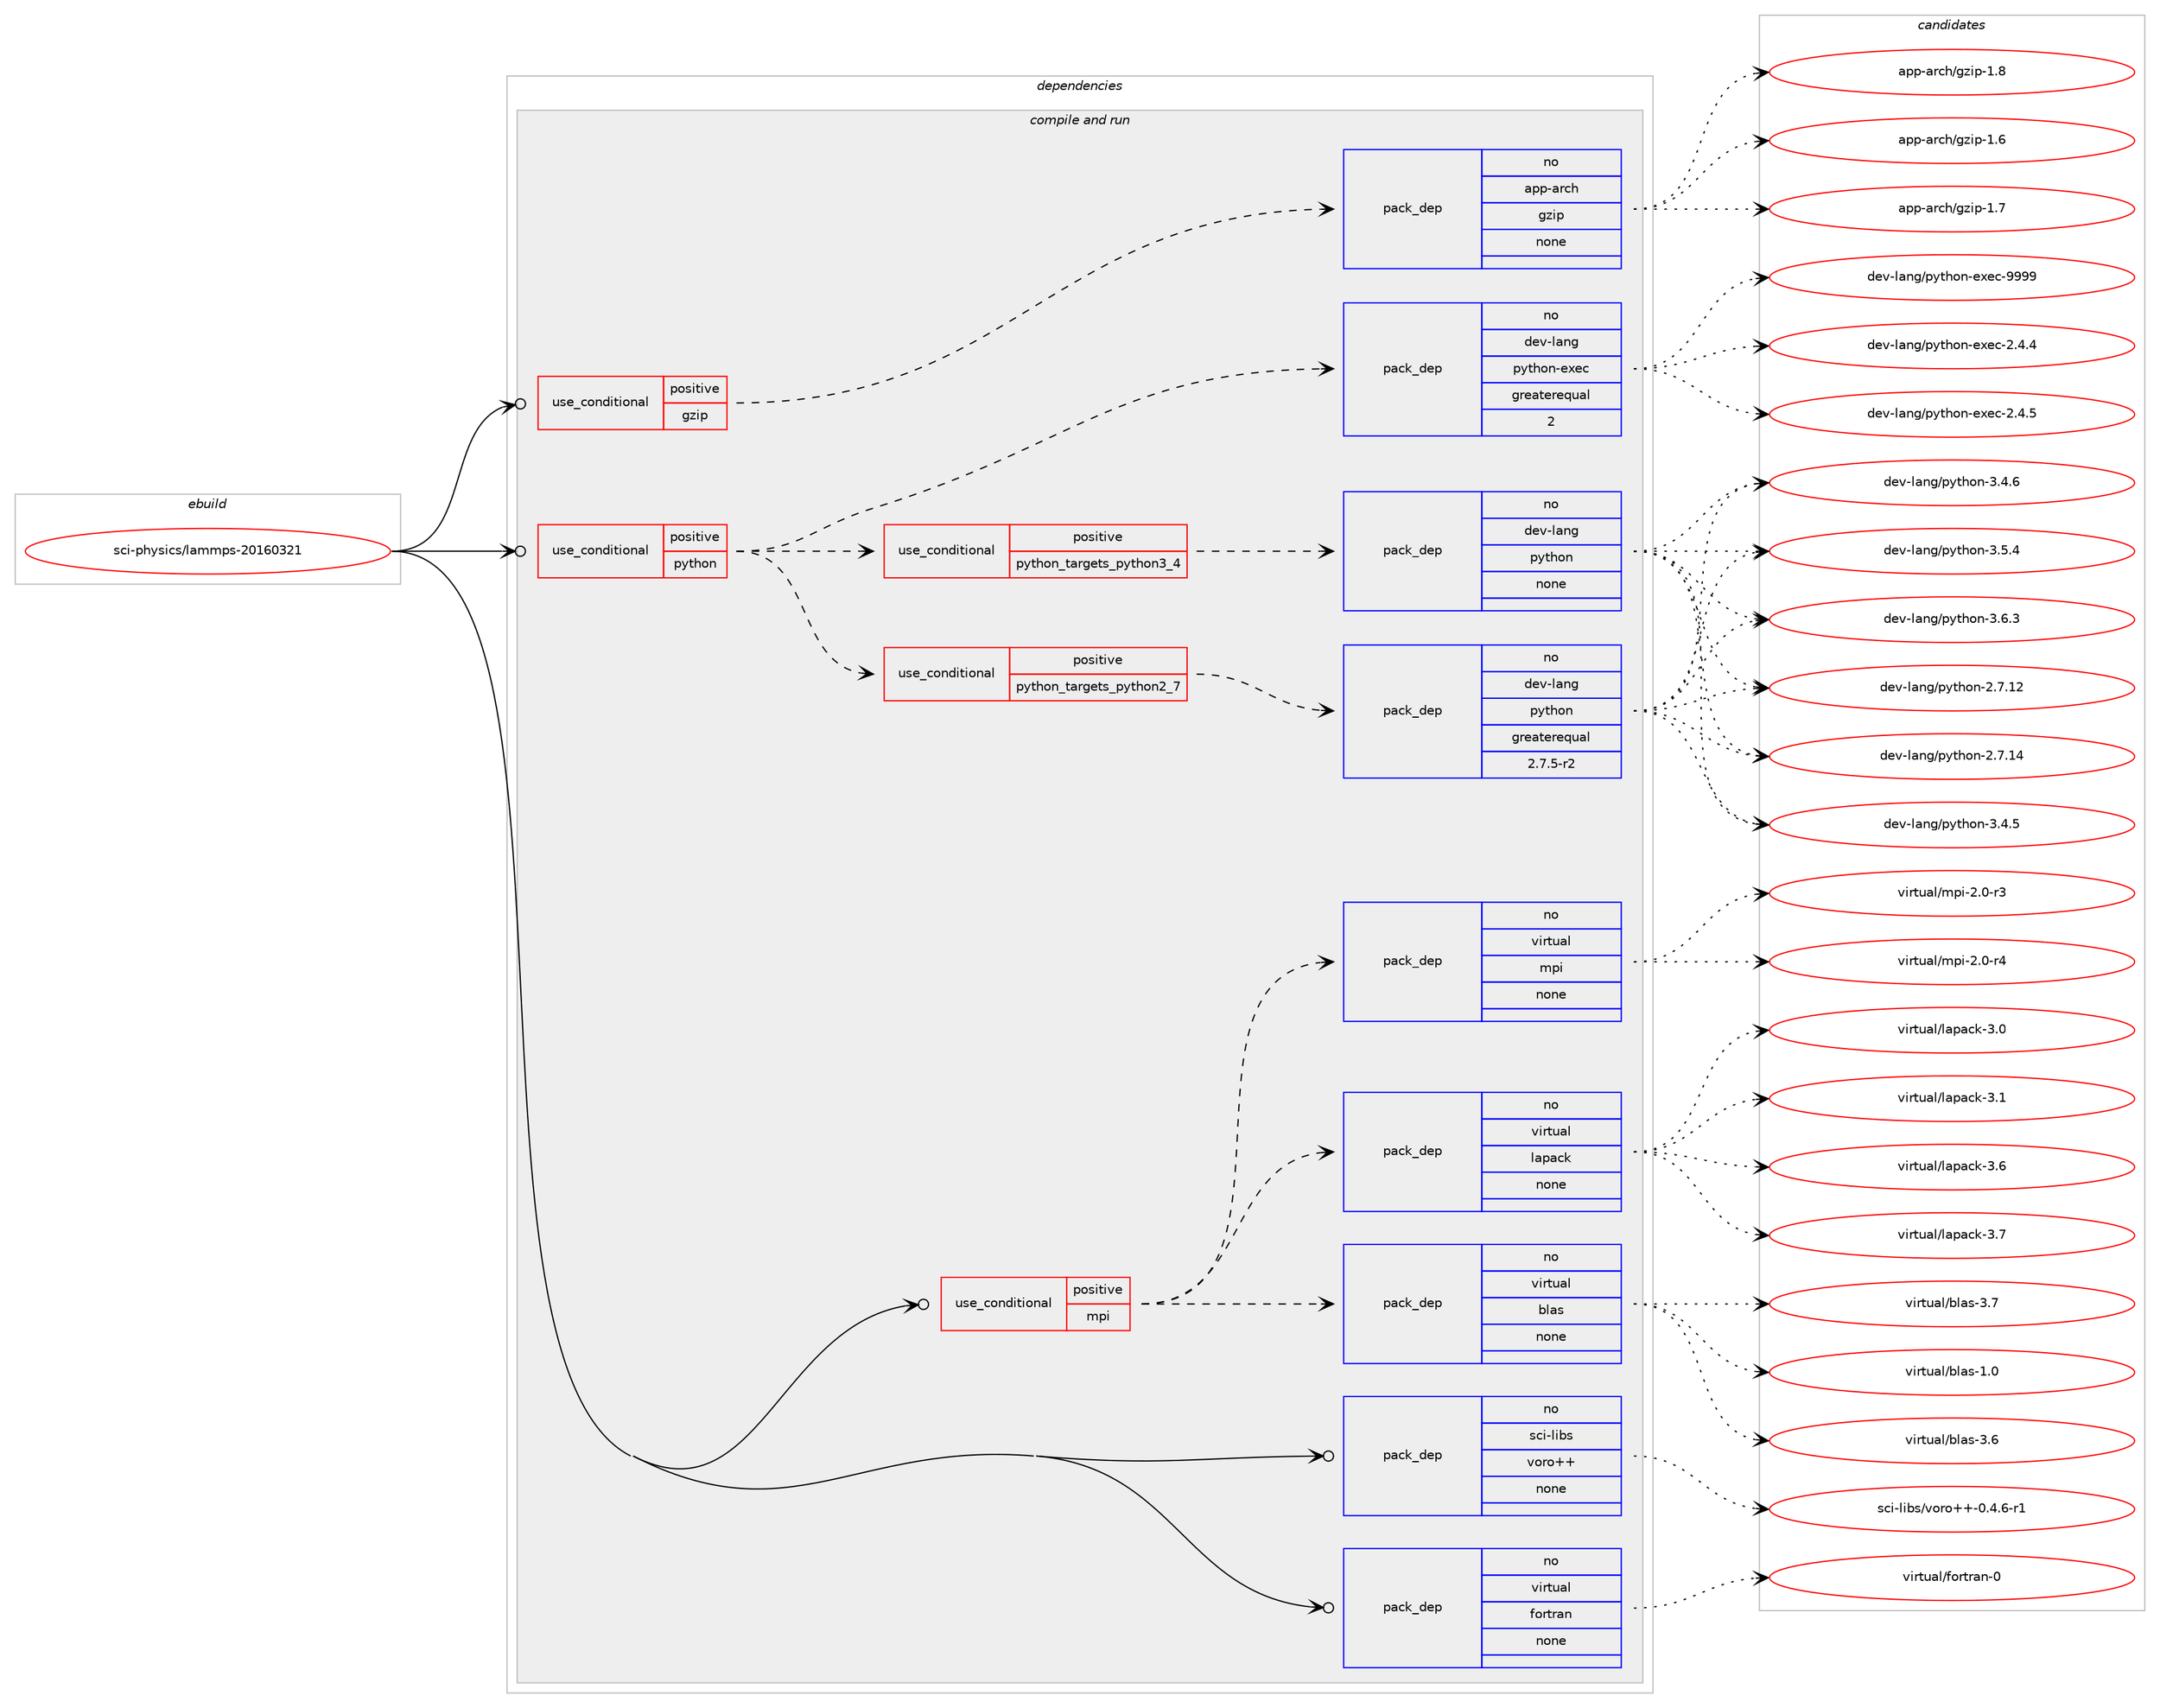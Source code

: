 digraph prolog {

# *************
# Graph options
# *************

newrank=true;
concentrate=true;
compound=true;
graph [rankdir=LR,fontname=Helvetica,fontsize=10,ranksep=1.5];#, ranksep=2.5, nodesep=0.2];
edge  [arrowhead=vee];
node  [fontname=Helvetica,fontsize=10];

# **********
# The ebuild
# **********

subgraph cluster_leftcol {
color=gray;
rank=same;
label=<<i>ebuild</i>>;
id [label="sci-physics/lammps-20160321", color=red, width=4, href="../sci-physics/lammps-20160321.svg"];
}

# ****************
# The dependencies
# ****************

subgraph cluster_midcol {
color=gray;
label=<<i>dependencies</i>>;
subgraph cluster_compile {
fillcolor="#eeeeee";
style=filled;
label=<<i>compile</i>>;
}
subgraph cluster_compileandrun {
fillcolor="#eeeeee";
style=filled;
label=<<i>compile and run</i>>;
subgraph cond111989 {
dependency458044 [label=<<TABLE BORDER="0" CELLBORDER="1" CELLSPACING="0" CELLPADDING="4"><TR><TD ROWSPAN="3" CELLPADDING="10">use_conditional</TD></TR><TR><TD>positive</TD></TR><TR><TD>gzip</TD></TR></TABLE>>, shape=none, color=red];
subgraph pack338037 {
dependency458045 [label=<<TABLE BORDER="0" CELLBORDER="1" CELLSPACING="0" CELLPADDING="4" WIDTH="220"><TR><TD ROWSPAN="6" CELLPADDING="30">pack_dep</TD></TR><TR><TD WIDTH="110">no</TD></TR><TR><TD>app-arch</TD></TR><TR><TD>gzip</TD></TR><TR><TD>none</TD></TR><TR><TD></TD></TR></TABLE>>, shape=none, color=blue];
}
dependency458044:e -> dependency458045:w [weight=20,style="dashed",arrowhead="vee"];
}
id:e -> dependency458044:w [weight=20,style="solid",arrowhead="odotvee"];
subgraph cond111990 {
dependency458046 [label=<<TABLE BORDER="0" CELLBORDER="1" CELLSPACING="0" CELLPADDING="4"><TR><TD ROWSPAN="3" CELLPADDING="10">use_conditional</TD></TR><TR><TD>positive</TD></TR><TR><TD>mpi</TD></TR></TABLE>>, shape=none, color=red];
subgraph pack338038 {
dependency458047 [label=<<TABLE BORDER="0" CELLBORDER="1" CELLSPACING="0" CELLPADDING="4" WIDTH="220"><TR><TD ROWSPAN="6" CELLPADDING="30">pack_dep</TD></TR><TR><TD WIDTH="110">no</TD></TR><TR><TD>virtual</TD></TR><TR><TD>blas</TD></TR><TR><TD>none</TD></TR><TR><TD></TD></TR></TABLE>>, shape=none, color=blue];
}
dependency458046:e -> dependency458047:w [weight=20,style="dashed",arrowhead="vee"];
subgraph pack338039 {
dependency458048 [label=<<TABLE BORDER="0" CELLBORDER="1" CELLSPACING="0" CELLPADDING="4" WIDTH="220"><TR><TD ROWSPAN="6" CELLPADDING="30">pack_dep</TD></TR><TR><TD WIDTH="110">no</TD></TR><TR><TD>virtual</TD></TR><TR><TD>lapack</TD></TR><TR><TD>none</TD></TR><TR><TD></TD></TR></TABLE>>, shape=none, color=blue];
}
dependency458046:e -> dependency458048:w [weight=20,style="dashed",arrowhead="vee"];
subgraph pack338040 {
dependency458049 [label=<<TABLE BORDER="0" CELLBORDER="1" CELLSPACING="0" CELLPADDING="4" WIDTH="220"><TR><TD ROWSPAN="6" CELLPADDING="30">pack_dep</TD></TR><TR><TD WIDTH="110">no</TD></TR><TR><TD>virtual</TD></TR><TR><TD>mpi</TD></TR><TR><TD>none</TD></TR><TR><TD></TD></TR></TABLE>>, shape=none, color=blue];
}
dependency458046:e -> dependency458049:w [weight=20,style="dashed",arrowhead="vee"];
}
id:e -> dependency458046:w [weight=20,style="solid",arrowhead="odotvee"];
subgraph cond111991 {
dependency458050 [label=<<TABLE BORDER="0" CELLBORDER="1" CELLSPACING="0" CELLPADDING="4"><TR><TD ROWSPAN="3" CELLPADDING="10">use_conditional</TD></TR><TR><TD>positive</TD></TR><TR><TD>python</TD></TR></TABLE>>, shape=none, color=red];
subgraph cond111992 {
dependency458051 [label=<<TABLE BORDER="0" CELLBORDER="1" CELLSPACING="0" CELLPADDING="4"><TR><TD ROWSPAN="3" CELLPADDING="10">use_conditional</TD></TR><TR><TD>positive</TD></TR><TR><TD>python_targets_python2_7</TD></TR></TABLE>>, shape=none, color=red];
subgraph pack338041 {
dependency458052 [label=<<TABLE BORDER="0" CELLBORDER="1" CELLSPACING="0" CELLPADDING="4" WIDTH="220"><TR><TD ROWSPAN="6" CELLPADDING="30">pack_dep</TD></TR><TR><TD WIDTH="110">no</TD></TR><TR><TD>dev-lang</TD></TR><TR><TD>python</TD></TR><TR><TD>greaterequal</TD></TR><TR><TD>2.7.5-r2</TD></TR></TABLE>>, shape=none, color=blue];
}
dependency458051:e -> dependency458052:w [weight=20,style="dashed",arrowhead="vee"];
}
dependency458050:e -> dependency458051:w [weight=20,style="dashed",arrowhead="vee"];
subgraph cond111993 {
dependency458053 [label=<<TABLE BORDER="0" CELLBORDER="1" CELLSPACING="0" CELLPADDING="4"><TR><TD ROWSPAN="3" CELLPADDING="10">use_conditional</TD></TR><TR><TD>positive</TD></TR><TR><TD>python_targets_python3_4</TD></TR></TABLE>>, shape=none, color=red];
subgraph pack338042 {
dependency458054 [label=<<TABLE BORDER="0" CELLBORDER="1" CELLSPACING="0" CELLPADDING="4" WIDTH="220"><TR><TD ROWSPAN="6" CELLPADDING="30">pack_dep</TD></TR><TR><TD WIDTH="110">no</TD></TR><TR><TD>dev-lang</TD></TR><TR><TD>python</TD></TR><TR><TD>none</TD></TR><TR><TD></TD></TR></TABLE>>, shape=none, color=blue];
}
dependency458053:e -> dependency458054:w [weight=20,style="dashed",arrowhead="vee"];
}
dependency458050:e -> dependency458053:w [weight=20,style="dashed",arrowhead="vee"];
subgraph pack338043 {
dependency458055 [label=<<TABLE BORDER="0" CELLBORDER="1" CELLSPACING="0" CELLPADDING="4" WIDTH="220"><TR><TD ROWSPAN="6" CELLPADDING="30">pack_dep</TD></TR><TR><TD WIDTH="110">no</TD></TR><TR><TD>dev-lang</TD></TR><TR><TD>python-exec</TD></TR><TR><TD>greaterequal</TD></TR><TR><TD>2</TD></TR></TABLE>>, shape=none, color=blue];
}
dependency458050:e -> dependency458055:w [weight=20,style="dashed",arrowhead="vee"];
}
id:e -> dependency458050:w [weight=20,style="solid",arrowhead="odotvee"];
subgraph pack338044 {
dependency458056 [label=<<TABLE BORDER="0" CELLBORDER="1" CELLSPACING="0" CELLPADDING="4" WIDTH="220"><TR><TD ROWSPAN="6" CELLPADDING="30">pack_dep</TD></TR><TR><TD WIDTH="110">no</TD></TR><TR><TD>sci-libs</TD></TR><TR><TD>voro++</TD></TR><TR><TD>none</TD></TR><TR><TD></TD></TR></TABLE>>, shape=none, color=blue];
}
id:e -> dependency458056:w [weight=20,style="solid",arrowhead="odotvee"];
subgraph pack338045 {
dependency458057 [label=<<TABLE BORDER="0" CELLBORDER="1" CELLSPACING="0" CELLPADDING="4" WIDTH="220"><TR><TD ROWSPAN="6" CELLPADDING="30">pack_dep</TD></TR><TR><TD WIDTH="110">no</TD></TR><TR><TD>virtual</TD></TR><TR><TD>fortran</TD></TR><TR><TD>none</TD></TR><TR><TD></TD></TR></TABLE>>, shape=none, color=blue];
}
id:e -> dependency458057:w [weight=20,style="solid",arrowhead="odotvee"];
}
subgraph cluster_run {
fillcolor="#eeeeee";
style=filled;
label=<<i>run</i>>;
}
}

# **************
# The candidates
# **************

subgraph cluster_choices {
rank=same;
color=gray;
label=<<i>candidates</i>>;

subgraph choice338037 {
color=black;
nodesep=1;
choice971121124597114991044710312210511245494654 [label="app-arch/gzip-1.6", color=red, width=4,href="../app-arch/gzip-1.6.svg"];
choice971121124597114991044710312210511245494655 [label="app-arch/gzip-1.7", color=red, width=4,href="../app-arch/gzip-1.7.svg"];
choice971121124597114991044710312210511245494656 [label="app-arch/gzip-1.8", color=red, width=4,href="../app-arch/gzip-1.8.svg"];
dependency458045:e -> choice971121124597114991044710312210511245494654:w [style=dotted,weight="100"];
dependency458045:e -> choice971121124597114991044710312210511245494655:w [style=dotted,weight="100"];
dependency458045:e -> choice971121124597114991044710312210511245494656:w [style=dotted,weight="100"];
}
subgraph choice338038 {
color=black;
nodesep=1;
choice1181051141161179710847981089711545494648 [label="virtual/blas-1.0", color=red, width=4,href="../virtual/blas-1.0.svg"];
choice1181051141161179710847981089711545514654 [label="virtual/blas-3.6", color=red, width=4,href="../virtual/blas-3.6.svg"];
choice1181051141161179710847981089711545514655 [label="virtual/blas-3.7", color=red, width=4,href="../virtual/blas-3.7.svg"];
dependency458047:e -> choice1181051141161179710847981089711545494648:w [style=dotted,weight="100"];
dependency458047:e -> choice1181051141161179710847981089711545514654:w [style=dotted,weight="100"];
dependency458047:e -> choice1181051141161179710847981089711545514655:w [style=dotted,weight="100"];
}
subgraph choice338039 {
color=black;
nodesep=1;
choice118105114116117971084710897112979910745514648 [label="virtual/lapack-3.0", color=red, width=4,href="../virtual/lapack-3.0.svg"];
choice118105114116117971084710897112979910745514649 [label="virtual/lapack-3.1", color=red, width=4,href="../virtual/lapack-3.1.svg"];
choice118105114116117971084710897112979910745514654 [label="virtual/lapack-3.6", color=red, width=4,href="../virtual/lapack-3.6.svg"];
choice118105114116117971084710897112979910745514655 [label="virtual/lapack-3.7", color=red, width=4,href="../virtual/lapack-3.7.svg"];
dependency458048:e -> choice118105114116117971084710897112979910745514648:w [style=dotted,weight="100"];
dependency458048:e -> choice118105114116117971084710897112979910745514649:w [style=dotted,weight="100"];
dependency458048:e -> choice118105114116117971084710897112979910745514654:w [style=dotted,weight="100"];
dependency458048:e -> choice118105114116117971084710897112979910745514655:w [style=dotted,weight="100"];
}
subgraph choice338040 {
color=black;
nodesep=1;
choice1181051141161179710847109112105455046484511451 [label="virtual/mpi-2.0-r3", color=red, width=4,href="../virtual/mpi-2.0-r3.svg"];
choice1181051141161179710847109112105455046484511452 [label="virtual/mpi-2.0-r4", color=red, width=4,href="../virtual/mpi-2.0-r4.svg"];
dependency458049:e -> choice1181051141161179710847109112105455046484511451:w [style=dotted,weight="100"];
dependency458049:e -> choice1181051141161179710847109112105455046484511452:w [style=dotted,weight="100"];
}
subgraph choice338041 {
color=black;
nodesep=1;
choice10010111845108971101034711212111610411111045504655464950 [label="dev-lang/python-2.7.12", color=red, width=4,href="../dev-lang/python-2.7.12.svg"];
choice10010111845108971101034711212111610411111045504655464952 [label="dev-lang/python-2.7.14", color=red, width=4,href="../dev-lang/python-2.7.14.svg"];
choice100101118451089711010347112121116104111110455146524653 [label="dev-lang/python-3.4.5", color=red, width=4,href="../dev-lang/python-3.4.5.svg"];
choice100101118451089711010347112121116104111110455146524654 [label="dev-lang/python-3.4.6", color=red, width=4,href="../dev-lang/python-3.4.6.svg"];
choice100101118451089711010347112121116104111110455146534652 [label="dev-lang/python-3.5.4", color=red, width=4,href="../dev-lang/python-3.5.4.svg"];
choice100101118451089711010347112121116104111110455146544651 [label="dev-lang/python-3.6.3", color=red, width=4,href="../dev-lang/python-3.6.3.svg"];
dependency458052:e -> choice10010111845108971101034711212111610411111045504655464950:w [style=dotted,weight="100"];
dependency458052:e -> choice10010111845108971101034711212111610411111045504655464952:w [style=dotted,weight="100"];
dependency458052:e -> choice100101118451089711010347112121116104111110455146524653:w [style=dotted,weight="100"];
dependency458052:e -> choice100101118451089711010347112121116104111110455146524654:w [style=dotted,weight="100"];
dependency458052:e -> choice100101118451089711010347112121116104111110455146534652:w [style=dotted,weight="100"];
dependency458052:e -> choice100101118451089711010347112121116104111110455146544651:w [style=dotted,weight="100"];
}
subgraph choice338042 {
color=black;
nodesep=1;
choice10010111845108971101034711212111610411111045504655464950 [label="dev-lang/python-2.7.12", color=red, width=4,href="../dev-lang/python-2.7.12.svg"];
choice10010111845108971101034711212111610411111045504655464952 [label="dev-lang/python-2.7.14", color=red, width=4,href="../dev-lang/python-2.7.14.svg"];
choice100101118451089711010347112121116104111110455146524653 [label="dev-lang/python-3.4.5", color=red, width=4,href="../dev-lang/python-3.4.5.svg"];
choice100101118451089711010347112121116104111110455146524654 [label="dev-lang/python-3.4.6", color=red, width=4,href="../dev-lang/python-3.4.6.svg"];
choice100101118451089711010347112121116104111110455146534652 [label="dev-lang/python-3.5.4", color=red, width=4,href="../dev-lang/python-3.5.4.svg"];
choice100101118451089711010347112121116104111110455146544651 [label="dev-lang/python-3.6.3", color=red, width=4,href="../dev-lang/python-3.6.3.svg"];
dependency458054:e -> choice10010111845108971101034711212111610411111045504655464950:w [style=dotted,weight="100"];
dependency458054:e -> choice10010111845108971101034711212111610411111045504655464952:w [style=dotted,weight="100"];
dependency458054:e -> choice100101118451089711010347112121116104111110455146524653:w [style=dotted,weight="100"];
dependency458054:e -> choice100101118451089711010347112121116104111110455146524654:w [style=dotted,weight="100"];
dependency458054:e -> choice100101118451089711010347112121116104111110455146534652:w [style=dotted,weight="100"];
dependency458054:e -> choice100101118451089711010347112121116104111110455146544651:w [style=dotted,weight="100"];
}
subgraph choice338043 {
color=black;
nodesep=1;
choice1001011184510897110103471121211161041111104510112010199455046524652 [label="dev-lang/python-exec-2.4.4", color=red, width=4,href="../dev-lang/python-exec-2.4.4.svg"];
choice1001011184510897110103471121211161041111104510112010199455046524653 [label="dev-lang/python-exec-2.4.5", color=red, width=4,href="../dev-lang/python-exec-2.4.5.svg"];
choice10010111845108971101034711212111610411111045101120101994557575757 [label="dev-lang/python-exec-9999", color=red, width=4,href="../dev-lang/python-exec-9999.svg"];
dependency458055:e -> choice1001011184510897110103471121211161041111104510112010199455046524652:w [style=dotted,weight="100"];
dependency458055:e -> choice1001011184510897110103471121211161041111104510112010199455046524653:w [style=dotted,weight="100"];
dependency458055:e -> choice10010111845108971101034711212111610411111045101120101994557575757:w [style=dotted,weight="100"];
}
subgraph choice338044 {
color=black;
nodesep=1;
choice1159910545108105981154711811111411143434548465246544511449 [label="sci-libs/voro++-0.4.6-r1", color=red, width=4,href="../sci-libs/voro++-0.4.6-r1.svg"];
dependency458056:e -> choice1159910545108105981154711811111411143434548465246544511449:w [style=dotted,weight="100"];
}
subgraph choice338045 {
color=black;
nodesep=1;
choice1181051141161179710847102111114116114971104548 [label="virtual/fortran-0", color=red, width=4,href="../virtual/fortran-0.svg"];
dependency458057:e -> choice1181051141161179710847102111114116114971104548:w [style=dotted,weight="100"];
}
}

}
